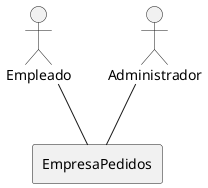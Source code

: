 @startuml
:Empleado:
:Administrador:
rectangle EmpresaPedidos{
}
:Empleado: -- EmpresaPedidos
:Administrador: -- EmpresaPedidos
@enduml